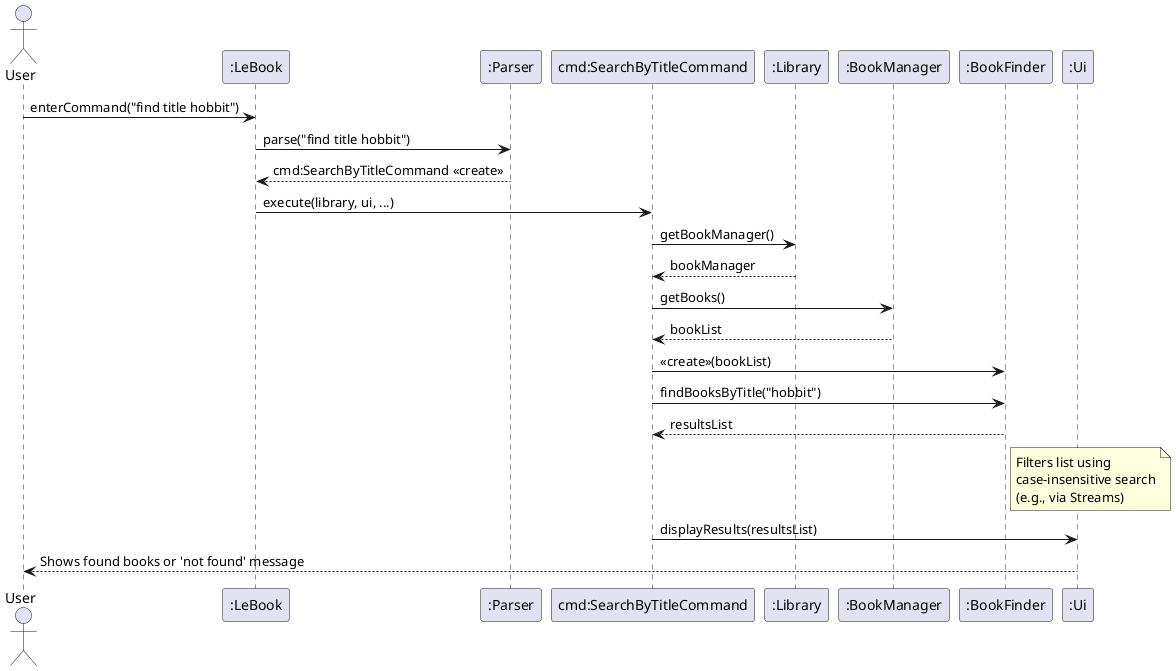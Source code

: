 @startuml
skinparam classAttributeIconSize 0
hide circle

actor User
participant ":LeBook" as LeBook
participant ":Parser" as Parser
participant "cmd:SearchByTitleCommand" as Cmd
participant ":Library" as Lib
participant ":BookManager" as BM
participant ":BookFinder" as Finder
participant ":Ui" as Ui

User -> LeBook : enterCommand("find title hobbit")
LeBook -> Parser : parse("find title hobbit")
Parser --> LeBook : cmd:SearchByTitleCommand <<create>>
LeBook -> Cmd : execute(library, ui, ...)

Cmd -> Lib : getBookManager()
Lib --> Cmd : bookManager
Cmd -> BM : getBooks()
BM --> Cmd : bookList

Cmd -> Finder : <<create>>(bookList)
Cmd -> Finder : findBooksByTitle("hobbit")
Finder --> Cmd : resultsList
note right of Finder : Filters list using\ncase-insensitive search\n(e.g., via Streams)

Cmd -> Ui : displayResults(resultsList)
Ui --> User : Shows found books or 'not found' message
@enduml